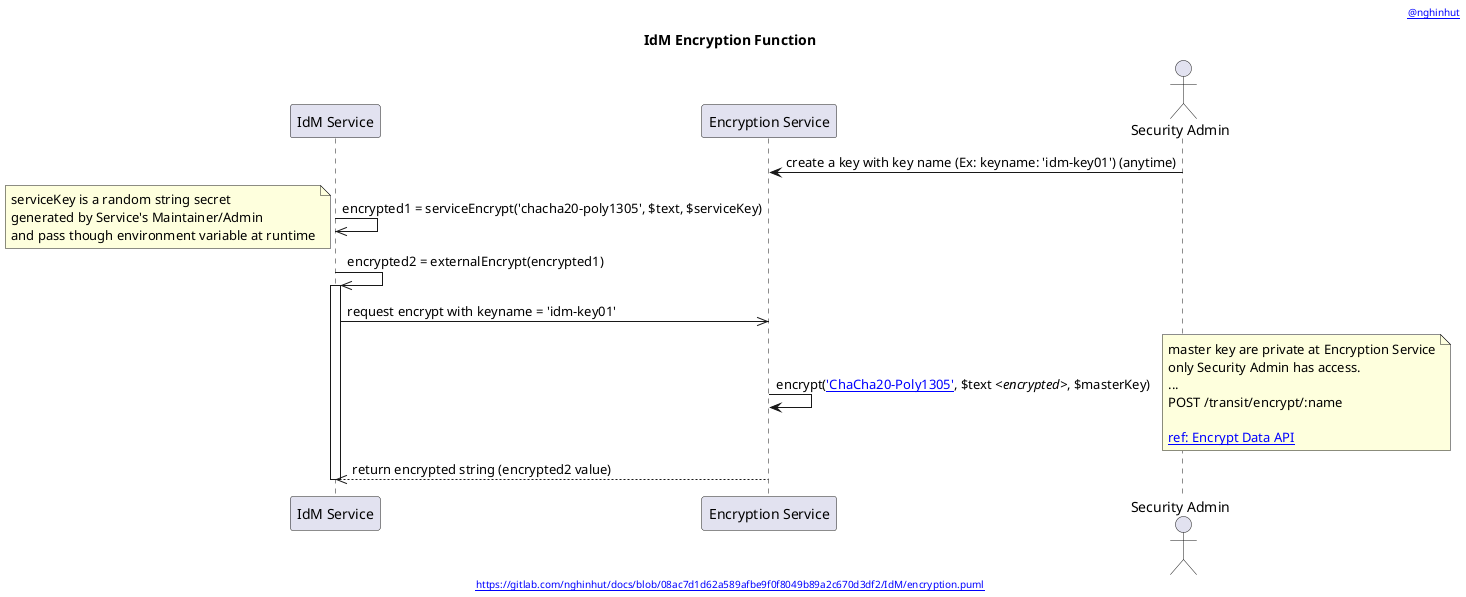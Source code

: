 @startuml
'-----START auto generated metadata please keep comment here to allow auto update-----
'-----DON'T EDIT THIS SECTION, INSTEAD RE-RUN prebuild.sh TO UPDATE-----
header [[https://www.nghinhut.dev?from=http%5C%3A%5C%2F%5C%2Fwww%5C.plantuml%5C.com%5C%2Fplantuml%5C%2Fproxy%3Ffmt%3Dsvg%5C%26src%3Dhttps%5C%3A%5C%2F%5C%2Fgitlab%5C.com%5C%2Fnghinhut%5C%2Fdocs%5C%2Fraw%5C%2F08ac7d1d62a589afbe9f0f8049b89a2c670d3df2%5C%2FIdM%5C%2Fencryption%5C.puml%0A @nghinhut]]
footer [[http://www.plantuml.com/plantuml/proxy?fmt=svg&src=https://gitlab.com/nghinhut/docs/raw/08ac7d1d62a589afbe9f0f8049b89a2c670d3df2/IdM/encryption.puml https://gitlab.com/nghinhut/docs/blob/08ac7d1d62a589afbe9f0f8049b89a2c670d3df2/IdM/encryption.puml]]
'-----END auto generated metadata please keep comment here to allow auto update-----
title IdM Encryption Function
participant "IdM Service" as idm
participant "Encryption Service" as es
actor "Security Admin" as esAdmin

es <- esAdmin : create a key with key name (Ex: keyname: 'idm-key01') (anytime)

idm ->> idm : encrypted1 = serviceEncrypt('chacha20-poly1305', $text, $serviceKey)
note left
    serviceKey is a random string secret
    generated by Service's Maintainer/Admin
    and pass though environment variable at runtime
end note

idm ->> idm : encrypted2 = externalEncrypt(encrypted1)
activate idm
    idm ->> es : request encrypt with keyname = 'idm-key01'
        es -> es : encrypt([[https://www.vaultproject.io/docs/secrets/transit/index.html#chacha20-poly1305{ChaCha20-Poly1305 with a 256-bit key} 'ChaCha20-Poly1305']], $text //<encrypted>//, $masterKey)
        note right
            master key are private at Encryption Service
            only Security Admin has access.
            ...
            POST /transit/encrypt/:name

            [[https://www.vaultproject.io/api/secret/transit/index.html#encrypt-data ref: Encrypt Data API]]
        end note
    idm <<-- es : return encrypted string (encrypted2 value)
deactivate idm
@enduml